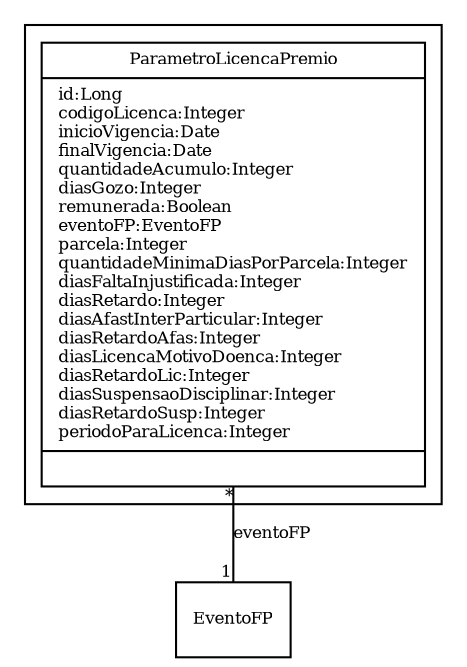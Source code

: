 digraph G{
fontname = "Times-Roman"
fontsize = 8

node [
        fontname = "Times-Roman"
        fontsize = 8
        shape = "record"
]

edge [
        fontname = "Times-Roman"
        fontsize = 8
]

subgraph clusterPARAMETROS_DA_LICENCA_PREMIO
{
ParametroLicencaPremio [label = "{ParametroLicencaPremio|id:Long\lcodigoLicenca:Integer\linicioVigencia:Date\lfinalVigencia:Date\lquantidadeAcumulo:Integer\ldiasGozo:Integer\lremunerada:Boolean\leventoFP:EventoFP\lparcela:Integer\lquantidadeMinimaDiasPorParcela:Integer\ldiasFaltaInjustificada:Integer\ldiasRetardo:Integer\ldiasAfastInterParticular:Integer\ldiasRetardoAfas:Integer\ldiasLicencaMotivoDoenca:Integer\ldiasRetardoLic:Integer\ldiasSuspensaoDisciplinar:Integer\ldiasRetardoSusp:Integer\lperiodoParaLicenca:Integer\l|\l}"]
}
edge [arrowhead = "none" headlabel = "1" taillabel = "*"] ParametroLicencaPremio -> EventoFP [label = "eventoFP"]
}
